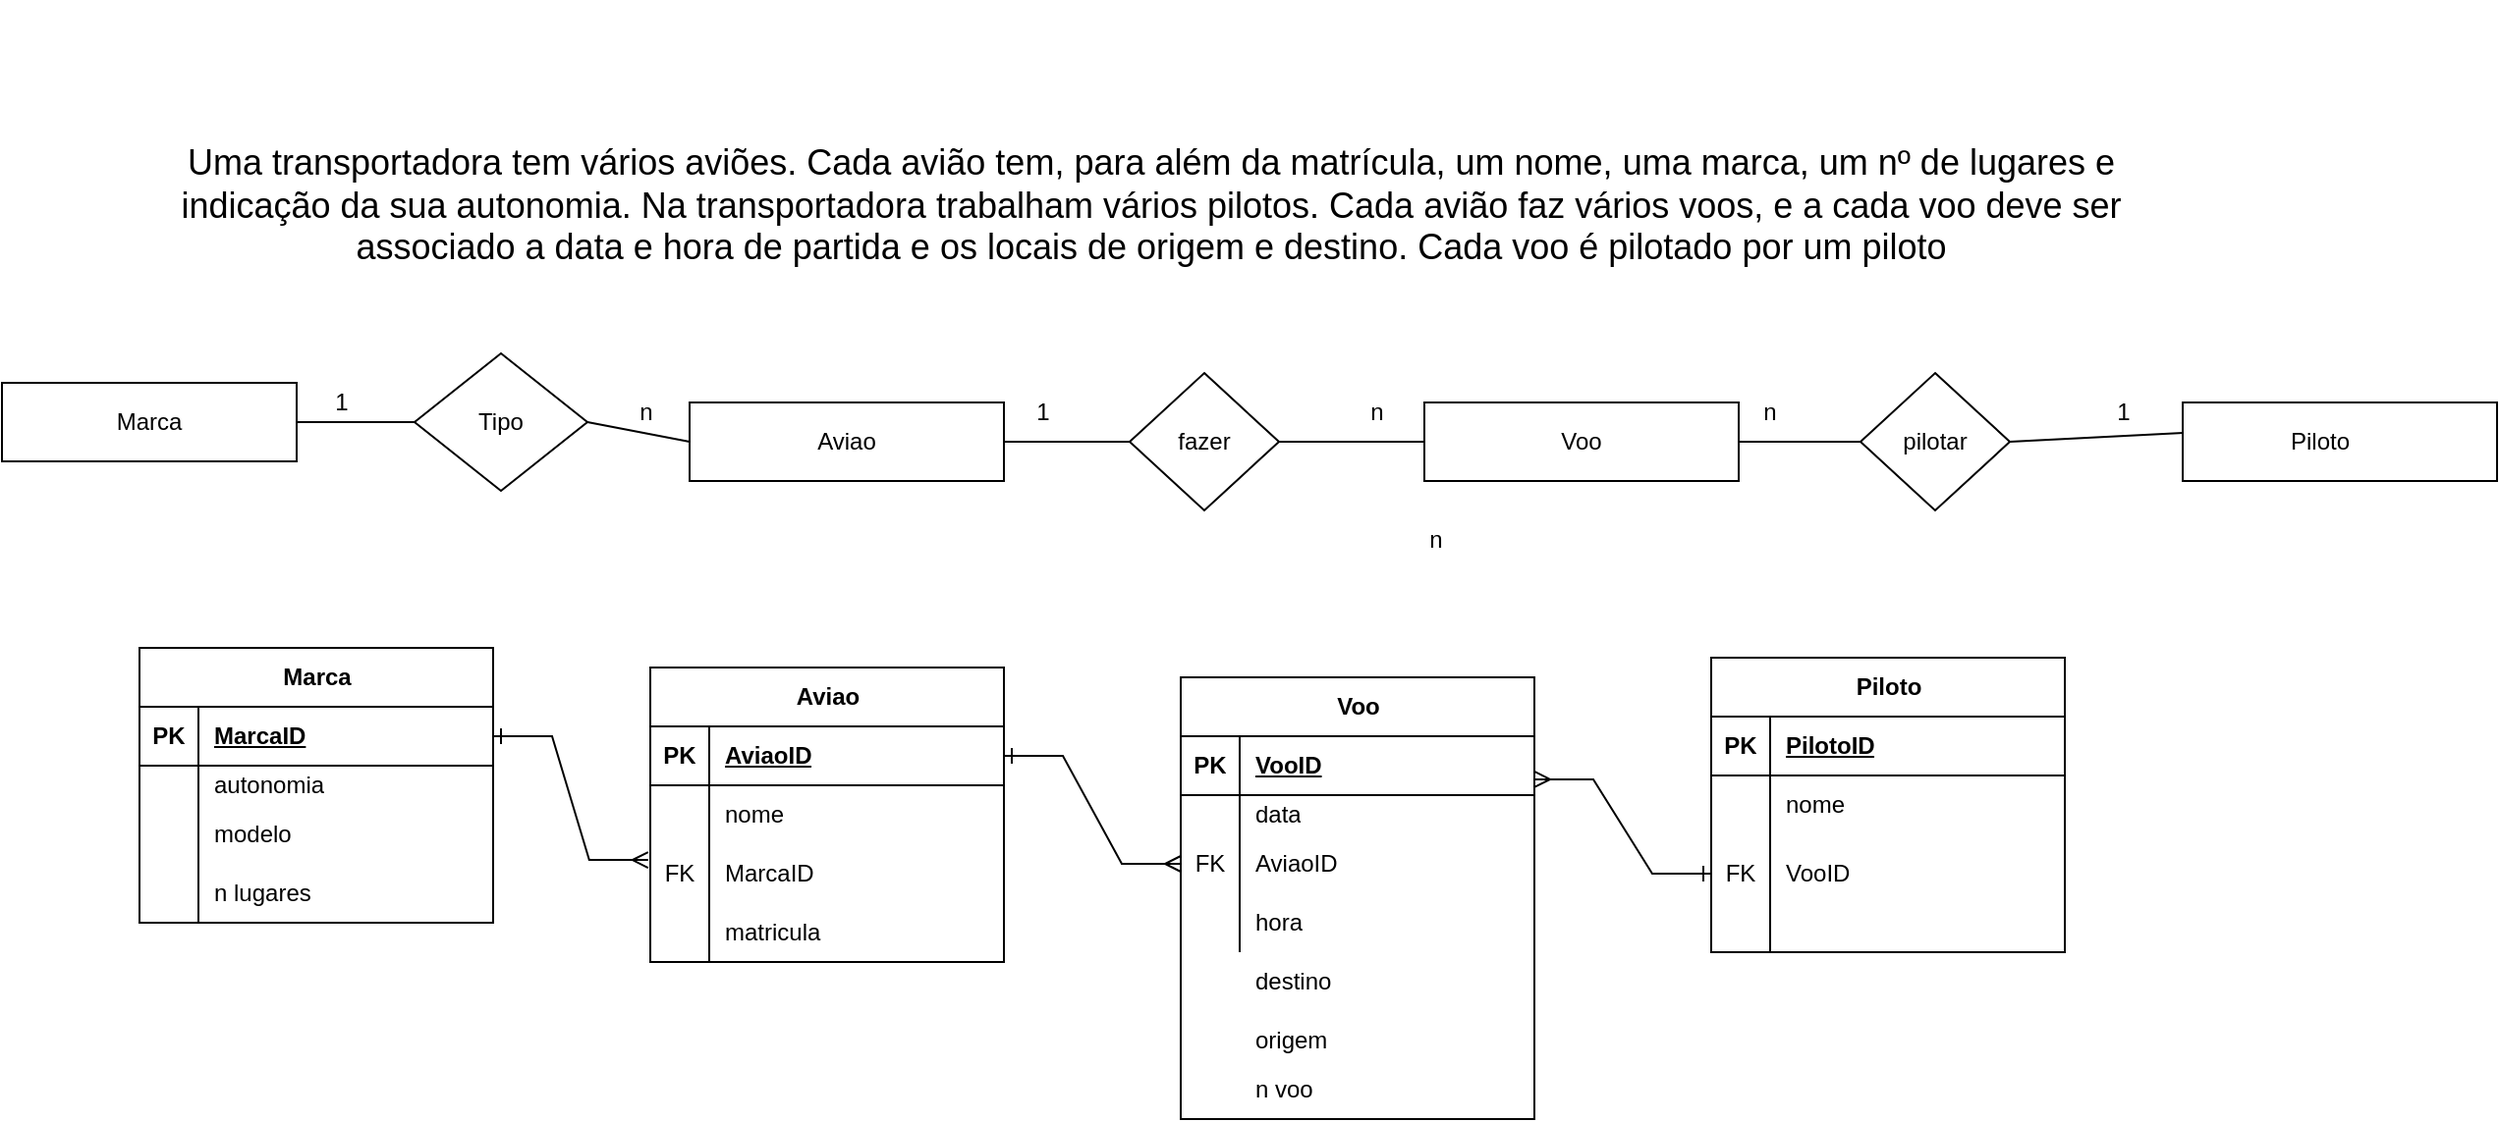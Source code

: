 <mxfile version="22.0.8" type="device">
  <diagram name="Página-1" id="rmaNzxS0oc0_9FTPBOmj">
    <mxGraphModel dx="1834" dy="1156" grid="1" gridSize="10" guides="1" tooltips="1" connect="1" arrows="1" fold="1" page="0" pageScale="1" pageWidth="827" pageHeight="1169" math="0" shadow="0">
      <root>
        <mxCell id="0" />
        <mxCell id="1" parent="0" />
        <mxCell id="kkn1UCmaTB8bPOKol1aY-2" value="" style="rounded=0;whiteSpace=wrap;html=1;" parent="1" vertex="1">
          <mxGeometry x="120" y="125" width="160" height="40" as="geometry" />
        </mxCell>
        <mxCell id="kkn1UCmaTB8bPOKol1aY-29" value="1" style="text;html=1;strokeColor=none;fillColor=none;align=center;verticalAlign=middle;whiteSpace=wrap;rounded=0;" parent="1" vertex="1">
          <mxGeometry x="270" y="115" width="60" height="30" as="geometry" />
        </mxCell>
        <mxCell id="kkn1UCmaTB8bPOKol1aY-31" value="n" style="text;html=1;strokeColor=none;fillColor=none;align=center;verticalAlign=middle;whiteSpace=wrap;rounded=0;" parent="1" vertex="1">
          <mxGeometry x="640" y="115" width="60" height="30" as="geometry" />
        </mxCell>
        <mxCell id="kkn1UCmaTB8bPOKol1aY-32" value="n" style="text;html=1;strokeColor=none;fillColor=none;align=center;verticalAlign=middle;whiteSpace=wrap;rounded=0;" parent="1" vertex="1">
          <mxGeometry x="440" y="115" width="60" height="30" as="geometry" />
        </mxCell>
        <mxCell id="0GCb4TJeZC1cjcMG3-eP-11" value="" style="rounded=0;whiteSpace=wrap;html=1;" parent="1" vertex="1">
          <mxGeometry x="494" y="125" width="160" height="40" as="geometry" />
        </mxCell>
        <mxCell id="kkn1UCmaTB8bPOKol1aY-15" value="Aviao" style="text;html=1;strokeColor=none;fillColor=none;align=center;verticalAlign=middle;whiteSpace=wrap;rounded=0;" parent="1" vertex="1">
          <mxGeometry x="170" y="130" width="60" height="30" as="geometry" />
        </mxCell>
        <mxCell id="0GCb4TJeZC1cjcMG3-eP-17" value="" style="endArrow=none;html=1;rounded=0;exitX=1;exitY=0.5;exitDx=0;exitDy=0;entryX=0;entryY=0.5;entryDx=0;entryDy=0;" parent="1" source="kkn1UCmaTB8bPOKol1aY-2" target="VTvDLO4h_uAtjMgpiV9B-4" edge="1">
          <mxGeometry width="50" height="50" relative="1" as="geometry">
            <mxPoint x="430" y="200" as="sourcePoint" />
            <mxPoint x="484" y="150" as="targetPoint" />
          </mxGeometry>
        </mxCell>
        <mxCell id="0GCb4TJeZC1cjcMG3-eP-20" value="" style="endArrow=none;html=1;rounded=0;exitX=1;exitY=0.5;exitDx=0;exitDy=0;entryX=0;entryY=0.5;entryDx=0;entryDy=0;" parent="1" target="VTvDLO4h_uAtjMgpiV9B-3" edge="1" source="0GCb4TJeZC1cjcMG3-eP-11">
          <mxGeometry width="50" height="50" relative="1" as="geometry">
            <mxPoint x="780" y="150" as="sourcePoint" />
            <mxPoint x="844" y="155" as="targetPoint" />
          </mxGeometry>
        </mxCell>
        <mxCell id="0GCb4TJeZC1cjcMG3-eP-21" value="" style="endArrow=none;html=1;rounded=0;exitX=1;exitY=0.5;exitDx=0;exitDy=0;" parent="1" edge="1" source="VTvDLO4h_uAtjMgpiV9B-3">
          <mxGeometry width="50" height="50" relative="1" as="geometry">
            <mxPoint x="910" y="150" as="sourcePoint" />
            <mxPoint x="890" y="140" as="targetPoint" />
          </mxGeometry>
        </mxCell>
        <mxCell id="0GCb4TJeZC1cjcMG3-eP-22" value="1" style="text;html=1;strokeColor=none;fillColor=none;align=center;verticalAlign=middle;whiteSpace=wrap;rounded=0;" parent="1" vertex="1">
          <mxGeometry x="820" y="115" width="60" height="30" as="geometry" />
        </mxCell>
        <mxCell id="0GCb4TJeZC1cjcMG3-eP-23" value="&lt;font style=&quot;font-size: 18px;&quot;&gt;Uma &lt;span class=&quot;fontstyle2&quot;&gt;transportadora &lt;/span&gt;&lt;span class=&quot;fontstyle0&quot;&gt;tem vários aviões. Cada avião tem, para além da matrícula, um nome, uma marca, um nº de lugares e indicação da sua autonomia. Na transportadora trabalham vários pilotos. Cada avião faz vários voos, e a cada voo deve ser associado a data e hora de partida e os locais de origem e destino. Cada voo é pilotado por um piloto&lt;/span&gt;&lt;/font&gt; &lt;br/&gt;" style="text;html=1;strokeColor=none;fillColor=none;align=center;verticalAlign=middle;whiteSpace=wrap;rounded=0;" parent="1" vertex="1">
          <mxGeometry x="-150" y="-80" width="1010" height="210" as="geometry" />
        </mxCell>
        <mxCell id="0GCb4TJeZC1cjcMG3-eP-33" value="" style="rounded=0;whiteSpace=wrap;html=1;" parent="1" vertex="1">
          <mxGeometry x="880" y="125" width="160" height="40" as="geometry" />
        </mxCell>
        <mxCell id="kkn1UCmaTB8bPOKol1aY-16" value="Voo" style="text;html=1;strokeColor=none;fillColor=none;align=center;verticalAlign=middle;whiteSpace=wrap;rounded=0;" parent="1" vertex="1">
          <mxGeometry x="544" y="130" width="60" height="30" as="geometry" />
        </mxCell>
        <mxCell id="0GCb4TJeZC1cjcMG3-eP-35" value="Piloto" style="text;html=1;strokeColor=none;fillColor=none;align=center;verticalAlign=middle;whiteSpace=wrap;rounded=0;" parent="1" vertex="1">
          <mxGeometry x="920" y="130" width="60" height="30" as="geometry" />
        </mxCell>
        <mxCell id="0GCb4TJeZC1cjcMG3-eP-36" value="" style="endArrow=none;html=1;rounded=0;exitX=1;exitY=0.5;exitDx=0;exitDy=0;" parent="1" target="0GCb4TJeZC1cjcMG3-eP-11" edge="1" source="VTvDLO4h_uAtjMgpiV9B-4">
          <mxGeometry width="50" height="50" relative="1" as="geometry">
            <mxPoint x="550" y="149.5" as="sourcePoint" />
            <mxPoint x="614" y="149.5" as="targetPoint" />
          </mxGeometry>
        </mxCell>
        <mxCell id="5Ydxclptu6DeDRjARc6S-1" value="" style="rounded=0;whiteSpace=wrap;html=1;" parent="1" vertex="1">
          <mxGeometry x="-230" y="115" width="150" height="40" as="geometry" />
        </mxCell>
        <mxCell id="VTvDLO4h_uAtjMgpiV9B-2" value="Tipo" style="rhombus;whiteSpace=wrap;html=1;" vertex="1" parent="1">
          <mxGeometry x="-20" y="100" width="88" height="70" as="geometry" />
        </mxCell>
        <mxCell id="VTvDLO4h_uAtjMgpiV9B-3" value="pilotar" style="rhombus;whiteSpace=wrap;html=1;" vertex="1" parent="1">
          <mxGeometry x="716" y="110" width="76" height="70" as="geometry" />
        </mxCell>
        <mxCell id="VTvDLO4h_uAtjMgpiV9B-4" value="fazer" style="rhombus;whiteSpace=wrap;html=1;" vertex="1" parent="1">
          <mxGeometry x="344" y="110" width="76" height="70" as="geometry" />
        </mxCell>
        <mxCell id="VTvDLO4h_uAtjMgpiV9B-8" value="" style="endArrow=none;html=1;rounded=0;exitX=1;exitY=0.5;exitDx=0;exitDy=0;entryX=0;entryY=0.5;entryDx=0;entryDy=0;" edge="1" parent="1" source="5Ydxclptu6DeDRjARc6S-1" target="VTvDLO4h_uAtjMgpiV9B-2">
          <mxGeometry width="50" height="50" relative="1" as="geometry">
            <mxPoint x="670" y="360" as="sourcePoint" />
            <mxPoint x="720" y="310" as="targetPoint" />
          </mxGeometry>
        </mxCell>
        <mxCell id="VTvDLO4h_uAtjMgpiV9B-9" value="Marca" style="text;html=1;strokeColor=none;fillColor=none;align=center;verticalAlign=middle;whiteSpace=wrap;rounded=0;" vertex="1" parent="1">
          <mxGeometry x="-223" y="120" width="136" height="30" as="geometry" />
        </mxCell>
        <mxCell id="VTvDLO4h_uAtjMgpiV9B-90" value="" style="edgeStyle=entityRelationEdgeStyle;fontSize=12;html=1;endArrow=ERone;endFill=1;rounded=0;startArrow=ERmany;startFill=0;entryX=1;entryY=0.5;entryDx=0;entryDy=0;" edge="1" parent="1" source="VTvDLO4h_uAtjMgpiV9B-43" target="VTvDLO4h_uAtjMgpiV9B-11">
          <mxGeometry width="100" height="100" relative="1" as="geometry">
            <mxPoint x="544" y="395" as="sourcePoint" />
            <mxPoint x="540" y="330" as="targetPoint" />
          </mxGeometry>
        </mxCell>
        <mxCell id="VTvDLO4h_uAtjMgpiV9B-94" value="" style="edgeStyle=entityRelationEdgeStyle;fontSize=12;html=1;endArrow=ERone;startArrow=ERmany;rounded=0;startFill=0;entryX=0;entryY=0.5;entryDx=0;entryDy=0;exitX=1;exitY=0.733;exitDx=0;exitDy=0;exitPerimeter=0;endFill=0;" edge="1" parent="1" source="VTvDLO4h_uAtjMgpiV9B-37" target="VTvDLO4h_uAtjMgpiV9B-56">
          <mxGeometry width="100" height="100" relative="1" as="geometry">
            <mxPoint x="590" y="580" as="sourcePoint" />
            <mxPoint x="770" y="375" as="targetPoint" />
            <Array as="points">
              <mxPoint x="680" y="520" />
              <mxPoint x="850" y="530" />
              <mxPoint x="670" y="490" />
              <mxPoint x="760" y="500" />
            </Array>
          </mxGeometry>
        </mxCell>
        <mxCell id="VTvDLO4h_uAtjMgpiV9B-36" value="Voo" style="shape=table;startSize=30;container=1;collapsible=1;childLayout=tableLayout;fixedRows=1;rowLines=0;fontStyle=1;align=center;resizeLast=1;html=1;" vertex="1" parent="1">
          <mxGeometry x="370" y="265" width="180" height="225" as="geometry" />
        </mxCell>
        <mxCell id="VTvDLO4h_uAtjMgpiV9B-37" value="" style="shape=tableRow;horizontal=0;startSize=0;swimlaneHead=0;swimlaneBody=0;fillColor=none;collapsible=0;dropTarget=0;points=[[0,0.5],[1,0.5]];portConstraint=eastwest;top=0;left=0;right=0;bottom=1;" vertex="1" parent="VTvDLO4h_uAtjMgpiV9B-36">
          <mxGeometry y="30" width="180" height="30" as="geometry" />
        </mxCell>
        <mxCell id="VTvDLO4h_uAtjMgpiV9B-38" value="PK" style="shape=partialRectangle;connectable=0;fillColor=none;top=0;left=0;bottom=0;right=0;fontStyle=1;overflow=hidden;whiteSpace=wrap;html=1;" vertex="1" parent="VTvDLO4h_uAtjMgpiV9B-37">
          <mxGeometry width="30" height="30" as="geometry">
            <mxRectangle width="30" height="30" as="alternateBounds" />
          </mxGeometry>
        </mxCell>
        <mxCell id="VTvDLO4h_uAtjMgpiV9B-39" value="VooID" style="shape=partialRectangle;connectable=0;fillColor=none;top=0;left=0;bottom=0;right=0;align=left;spacingLeft=6;fontStyle=5;overflow=hidden;whiteSpace=wrap;html=1;" vertex="1" parent="VTvDLO4h_uAtjMgpiV9B-37">
          <mxGeometry x="30" width="150" height="30" as="geometry">
            <mxRectangle width="150" height="30" as="alternateBounds" />
          </mxGeometry>
        </mxCell>
        <mxCell id="VTvDLO4h_uAtjMgpiV9B-40" value="" style="shape=tableRow;horizontal=0;startSize=0;swimlaneHead=0;swimlaneBody=0;fillColor=none;collapsible=0;dropTarget=0;points=[[0,0.5],[1,0.5]];portConstraint=eastwest;top=0;left=0;right=0;bottom=0;" vertex="1" parent="VTvDLO4h_uAtjMgpiV9B-36">
          <mxGeometry y="60" width="180" height="20" as="geometry" />
        </mxCell>
        <mxCell id="VTvDLO4h_uAtjMgpiV9B-41" value="" style="shape=partialRectangle;connectable=0;fillColor=none;top=0;left=0;bottom=0;right=0;editable=1;overflow=hidden;whiteSpace=wrap;html=1;" vertex="1" parent="VTvDLO4h_uAtjMgpiV9B-40">
          <mxGeometry width="30" height="20" as="geometry">
            <mxRectangle width="30" height="20" as="alternateBounds" />
          </mxGeometry>
        </mxCell>
        <mxCell id="VTvDLO4h_uAtjMgpiV9B-42" value="data" style="shape=partialRectangle;connectable=0;fillColor=none;top=0;left=0;bottom=0;right=0;align=left;spacingLeft=6;overflow=hidden;whiteSpace=wrap;html=1;" vertex="1" parent="VTvDLO4h_uAtjMgpiV9B-40">
          <mxGeometry x="30" width="150" height="20" as="geometry">
            <mxRectangle width="150" height="20" as="alternateBounds" />
          </mxGeometry>
        </mxCell>
        <mxCell id="VTvDLO4h_uAtjMgpiV9B-43" value="" style="shape=tableRow;horizontal=0;startSize=0;swimlaneHead=0;swimlaneBody=0;fillColor=none;collapsible=0;dropTarget=0;points=[[0,0.5],[1,0.5]];portConstraint=eastwest;top=0;left=0;right=0;bottom=0;" vertex="1" parent="VTvDLO4h_uAtjMgpiV9B-36">
          <mxGeometry y="80" width="180" height="30" as="geometry" />
        </mxCell>
        <mxCell id="VTvDLO4h_uAtjMgpiV9B-44" value="FK" style="shape=partialRectangle;connectable=0;fillColor=none;top=0;left=0;bottom=0;right=0;editable=1;overflow=hidden;whiteSpace=wrap;html=1;" vertex="1" parent="VTvDLO4h_uAtjMgpiV9B-43">
          <mxGeometry width="30" height="30" as="geometry">
            <mxRectangle width="30" height="30" as="alternateBounds" />
          </mxGeometry>
        </mxCell>
        <mxCell id="VTvDLO4h_uAtjMgpiV9B-45" value="AviaoID" style="shape=partialRectangle;connectable=0;fillColor=none;top=0;left=0;bottom=0;right=0;align=left;spacingLeft=6;overflow=hidden;whiteSpace=wrap;html=1;" vertex="1" parent="VTvDLO4h_uAtjMgpiV9B-43">
          <mxGeometry x="30" width="150" height="30" as="geometry">
            <mxRectangle width="150" height="30" as="alternateBounds" />
          </mxGeometry>
        </mxCell>
        <mxCell id="VTvDLO4h_uAtjMgpiV9B-46" value="" style="shape=tableRow;horizontal=0;startSize=0;swimlaneHead=0;swimlaneBody=0;fillColor=none;collapsible=0;dropTarget=0;points=[[0,0.5],[1,0.5]];portConstraint=eastwest;top=0;left=0;right=0;bottom=0;" vertex="1" parent="VTvDLO4h_uAtjMgpiV9B-36">
          <mxGeometry y="110" width="180" height="30" as="geometry" />
        </mxCell>
        <mxCell id="VTvDLO4h_uAtjMgpiV9B-47" value="" style="shape=partialRectangle;connectable=0;fillColor=none;top=0;left=0;bottom=0;right=0;editable=1;overflow=hidden;whiteSpace=wrap;html=1;" vertex="1" parent="VTvDLO4h_uAtjMgpiV9B-46">
          <mxGeometry width="30" height="30" as="geometry">
            <mxRectangle width="30" height="30" as="alternateBounds" />
          </mxGeometry>
        </mxCell>
        <mxCell id="VTvDLO4h_uAtjMgpiV9B-48" value="hora" style="shape=partialRectangle;connectable=0;fillColor=none;top=0;left=0;bottom=0;right=0;align=left;spacingLeft=6;overflow=hidden;whiteSpace=wrap;html=1;" vertex="1" parent="VTvDLO4h_uAtjMgpiV9B-46">
          <mxGeometry x="30" width="150" height="30" as="geometry">
            <mxRectangle width="150" height="30" as="alternateBounds" />
          </mxGeometry>
        </mxCell>
        <mxCell id="VTvDLO4h_uAtjMgpiV9B-49" value="Piloto" style="shape=table;startSize=30;container=1;collapsible=1;childLayout=tableLayout;fixedRows=1;rowLines=0;fontStyle=1;align=center;resizeLast=1;html=1;" vertex="1" parent="1">
          <mxGeometry x="640" y="255" width="180" height="150" as="geometry" />
        </mxCell>
        <mxCell id="VTvDLO4h_uAtjMgpiV9B-50" value="" style="shape=tableRow;horizontal=0;startSize=0;swimlaneHead=0;swimlaneBody=0;fillColor=none;collapsible=0;dropTarget=0;points=[[0,0.5],[1,0.5]];portConstraint=eastwest;top=0;left=0;right=0;bottom=1;" vertex="1" parent="VTvDLO4h_uAtjMgpiV9B-49">
          <mxGeometry y="30" width="180" height="30" as="geometry" />
        </mxCell>
        <mxCell id="VTvDLO4h_uAtjMgpiV9B-51" value="PK" style="shape=partialRectangle;connectable=0;fillColor=none;top=0;left=0;bottom=0;right=0;fontStyle=1;overflow=hidden;whiteSpace=wrap;html=1;" vertex="1" parent="VTvDLO4h_uAtjMgpiV9B-50">
          <mxGeometry width="30" height="30" as="geometry">
            <mxRectangle width="30" height="30" as="alternateBounds" />
          </mxGeometry>
        </mxCell>
        <mxCell id="VTvDLO4h_uAtjMgpiV9B-52" value="PilotoID" style="shape=partialRectangle;connectable=0;fillColor=none;top=0;left=0;bottom=0;right=0;align=left;spacingLeft=6;fontStyle=5;overflow=hidden;whiteSpace=wrap;html=1;" vertex="1" parent="VTvDLO4h_uAtjMgpiV9B-50">
          <mxGeometry x="30" width="150" height="30" as="geometry">
            <mxRectangle width="150" height="30" as="alternateBounds" />
          </mxGeometry>
        </mxCell>
        <mxCell id="VTvDLO4h_uAtjMgpiV9B-53" value="" style="shape=tableRow;horizontal=0;startSize=0;swimlaneHead=0;swimlaneBody=0;fillColor=none;collapsible=0;dropTarget=0;points=[[0,0.5],[1,0.5]];portConstraint=eastwest;top=0;left=0;right=0;bottom=0;" vertex="1" parent="VTvDLO4h_uAtjMgpiV9B-49">
          <mxGeometry y="60" width="180" height="30" as="geometry" />
        </mxCell>
        <mxCell id="VTvDLO4h_uAtjMgpiV9B-54" value="" style="shape=partialRectangle;connectable=0;fillColor=none;top=0;left=0;bottom=0;right=0;editable=1;overflow=hidden;whiteSpace=wrap;html=1;" vertex="1" parent="VTvDLO4h_uAtjMgpiV9B-53">
          <mxGeometry width="30" height="30" as="geometry">
            <mxRectangle width="30" height="30" as="alternateBounds" />
          </mxGeometry>
        </mxCell>
        <mxCell id="VTvDLO4h_uAtjMgpiV9B-55" value="nome" style="shape=partialRectangle;connectable=0;fillColor=none;top=0;left=0;bottom=0;right=0;align=left;spacingLeft=6;overflow=hidden;whiteSpace=wrap;html=1;" vertex="1" parent="VTvDLO4h_uAtjMgpiV9B-53">
          <mxGeometry x="30" width="150" height="30" as="geometry">
            <mxRectangle width="150" height="30" as="alternateBounds" />
          </mxGeometry>
        </mxCell>
        <mxCell id="VTvDLO4h_uAtjMgpiV9B-56" value="" style="shape=tableRow;horizontal=0;startSize=0;swimlaneHead=0;swimlaneBody=0;fillColor=none;collapsible=0;dropTarget=0;points=[[0,0.5],[1,0.5]];portConstraint=eastwest;top=0;left=0;right=0;bottom=0;" vertex="1" parent="VTvDLO4h_uAtjMgpiV9B-49">
          <mxGeometry y="90" width="180" height="40" as="geometry" />
        </mxCell>
        <mxCell id="VTvDLO4h_uAtjMgpiV9B-57" value="FK" style="shape=partialRectangle;connectable=0;fillColor=none;top=0;left=0;bottom=0;right=0;editable=1;overflow=hidden;whiteSpace=wrap;html=1;" vertex="1" parent="VTvDLO4h_uAtjMgpiV9B-56">
          <mxGeometry width="30" height="40" as="geometry">
            <mxRectangle width="30" height="40" as="alternateBounds" />
          </mxGeometry>
        </mxCell>
        <mxCell id="VTvDLO4h_uAtjMgpiV9B-58" value="VooID" style="shape=partialRectangle;connectable=0;fillColor=none;top=0;left=0;bottom=0;right=0;align=left;spacingLeft=6;overflow=hidden;whiteSpace=wrap;html=1;" vertex="1" parent="VTvDLO4h_uAtjMgpiV9B-56">
          <mxGeometry x="30" width="150" height="40" as="geometry">
            <mxRectangle width="150" height="40" as="alternateBounds" />
          </mxGeometry>
        </mxCell>
        <mxCell id="VTvDLO4h_uAtjMgpiV9B-59" value="" style="shape=tableRow;horizontal=0;startSize=0;swimlaneHead=0;swimlaneBody=0;fillColor=none;collapsible=0;dropTarget=0;points=[[0,0.5],[1,0.5]];portConstraint=eastwest;top=0;left=0;right=0;bottom=0;" vertex="1" parent="VTvDLO4h_uAtjMgpiV9B-49">
          <mxGeometry y="130" width="180" height="20" as="geometry" />
        </mxCell>
        <mxCell id="VTvDLO4h_uAtjMgpiV9B-60" value="" style="shape=partialRectangle;connectable=0;fillColor=none;top=0;left=0;bottom=0;right=0;editable=1;overflow=hidden;whiteSpace=wrap;html=1;" vertex="1" parent="VTvDLO4h_uAtjMgpiV9B-59">
          <mxGeometry width="30" height="20" as="geometry">
            <mxRectangle width="30" height="20" as="alternateBounds" />
          </mxGeometry>
        </mxCell>
        <mxCell id="VTvDLO4h_uAtjMgpiV9B-61" value="" style="shape=partialRectangle;connectable=0;fillColor=none;top=0;left=0;bottom=0;right=0;align=left;spacingLeft=6;overflow=hidden;whiteSpace=wrap;html=1;" vertex="1" parent="VTvDLO4h_uAtjMgpiV9B-59">
          <mxGeometry x="30" width="150" height="20" as="geometry">
            <mxRectangle width="150" height="20" as="alternateBounds" />
          </mxGeometry>
        </mxCell>
        <mxCell id="VTvDLO4h_uAtjMgpiV9B-130" value="" style="endArrow=none;html=1;rounded=0;exitX=1;exitY=0.5;exitDx=0;exitDy=0;entryX=0;entryY=0.5;entryDx=0;entryDy=0;" edge="1" parent="1" source="VTvDLO4h_uAtjMgpiV9B-2" target="kkn1UCmaTB8bPOKol1aY-2">
          <mxGeometry width="50" height="50" relative="1" as="geometry">
            <mxPoint x="490" y="240" as="sourcePoint" />
            <mxPoint x="486" y="170" as="targetPoint" />
          </mxGeometry>
        </mxCell>
        <mxCell id="VTvDLO4h_uAtjMgpiV9B-134" value="n" style="text;html=1;strokeColor=none;fillColor=none;align=center;verticalAlign=middle;whiteSpace=wrap;rounded=0;" vertex="1" parent="1">
          <mxGeometry x="470" y="180" width="60" height="30" as="geometry" />
        </mxCell>
        <mxCell id="VTvDLO4h_uAtjMgpiV9B-135" value="n" style="text;html=1;strokeColor=none;fillColor=none;align=center;verticalAlign=middle;whiteSpace=wrap;rounded=0;" vertex="1" parent="1">
          <mxGeometry x="68" y="115" width="60" height="30" as="geometry" />
        </mxCell>
        <mxCell id="VTvDLO4h_uAtjMgpiV9B-136" value="1" style="text;html=1;strokeColor=none;fillColor=none;align=center;verticalAlign=middle;whiteSpace=wrap;rounded=0;" vertex="1" parent="1">
          <mxGeometry x="-87" y="110" width="60" height="30" as="geometry" />
        </mxCell>
        <mxCell id="VTvDLO4h_uAtjMgpiV9B-139" style="edgeStyle=orthogonalEdgeStyle;rounded=0;orthogonalLoop=1;jettySize=auto;html=1;exitX=0.5;exitY=1;exitDx=0;exitDy=0;" edge="1" parent="1" source="VTvDLO4h_uAtjMgpiV9B-2" target="VTvDLO4h_uAtjMgpiV9B-2">
          <mxGeometry relative="1" as="geometry" />
        </mxCell>
        <mxCell id="VTvDLO4h_uAtjMgpiV9B-114" value="Marca" style="shape=table;startSize=30;container=1;collapsible=1;childLayout=tableLayout;fixedRows=1;rowLines=0;fontStyle=1;align=center;resizeLast=1;html=1;" vertex="1" parent="1">
          <mxGeometry x="-160" y="250" width="180" height="140" as="geometry" />
        </mxCell>
        <mxCell id="VTvDLO4h_uAtjMgpiV9B-115" value="" style="shape=tableRow;horizontal=0;startSize=0;swimlaneHead=0;swimlaneBody=0;fillColor=none;collapsible=0;dropTarget=0;points=[[0,0.5],[1,0.5]];portConstraint=eastwest;top=0;left=0;right=0;bottom=1;" vertex="1" parent="VTvDLO4h_uAtjMgpiV9B-114">
          <mxGeometry y="30" width="180" height="30" as="geometry" />
        </mxCell>
        <mxCell id="VTvDLO4h_uAtjMgpiV9B-116" value="PK" style="shape=partialRectangle;connectable=0;fillColor=none;top=0;left=0;bottom=0;right=0;fontStyle=1;overflow=hidden;whiteSpace=wrap;html=1;" vertex="1" parent="VTvDLO4h_uAtjMgpiV9B-115">
          <mxGeometry width="30" height="30" as="geometry">
            <mxRectangle width="30" height="30" as="alternateBounds" />
          </mxGeometry>
        </mxCell>
        <mxCell id="VTvDLO4h_uAtjMgpiV9B-117" value="MarcaID" style="shape=partialRectangle;connectable=0;fillColor=none;top=0;left=0;bottom=0;right=0;align=left;spacingLeft=6;fontStyle=5;overflow=hidden;whiteSpace=wrap;html=1;" vertex="1" parent="VTvDLO4h_uAtjMgpiV9B-115">
          <mxGeometry x="30" width="150" height="30" as="geometry">
            <mxRectangle width="150" height="30" as="alternateBounds" />
          </mxGeometry>
        </mxCell>
        <mxCell id="VTvDLO4h_uAtjMgpiV9B-118" value="" style="shape=tableRow;horizontal=0;startSize=0;swimlaneHead=0;swimlaneBody=0;fillColor=none;collapsible=0;dropTarget=0;points=[[0,0.5],[1,0.5]];portConstraint=eastwest;top=0;left=0;right=0;bottom=0;" vertex="1" parent="VTvDLO4h_uAtjMgpiV9B-114">
          <mxGeometry y="60" width="180" height="20" as="geometry" />
        </mxCell>
        <mxCell id="VTvDLO4h_uAtjMgpiV9B-119" value="" style="shape=partialRectangle;connectable=0;fillColor=none;top=0;left=0;bottom=0;right=0;editable=1;overflow=hidden;whiteSpace=wrap;html=1;" vertex="1" parent="VTvDLO4h_uAtjMgpiV9B-118">
          <mxGeometry width="30" height="20" as="geometry">
            <mxRectangle width="30" height="20" as="alternateBounds" />
          </mxGeometry>
        </mxCell>
        <mxCell id="VTvDLO4h_uAtjMgpiV9B-120" value="autonomia" style="shape=partialRectangle;connectable=0;fillColor=none;top=0;left=0;bottom=0;right=0;align=left;spacingLeft=6;overflow=hidden;whiteSpace=wrap;html=1;" vertex="1" parent="VTvDLO4h_uAtjMgpiV9B-118">
          <mxGeometry x="30" width="150" height="20" as="geometry">
            <mxRectangle width="150" height="20" as="alternateBounds" />
          </mxGeometry>
        </mxCell>
        <mxCell id="VTvDLO4h_uAtjMgpiV9B-121" value="" style="shape=tableRow;horizontal=0;startSize=0;swimlaneHead=0;swimlaneBody=0;fillColor=none;collapsible=0;dropTarget=0;points=[[0,0.5],[1,0.5]];portConstraint=eastwest;top=0;left=0;right=0;bottom=0;" vertex="1" parent="VTvDLO4h_uAtjMgpiV9B-114">
          <mxGeometry y="80" width="180" height="30" as="geometry" />
        </mxCell>
        <mxCell id="VTvDLO4h_uAtjMgpiV9B-122" value="" style="shape=partialRectangle;connectable=0;fillColor=none;top=0;left=0;bottom=0;right=0;editable=1;overflow=hidden;whiteSpace=wrap;html=1;" vertex="1" parent="VTvDLO4h_uAtjMgpiV9B-121">
          <mxGeometry width="30" height="30" as="geometry">
            <mxRectangle width="30" height="30" as="alternateBounds" />
          </mxGeometry>
        </mxCell>
        <mxCell id="VTvDLO4h_uAtjMgpiV9B-123" value="modelo" style="shape=partialRectangle;connectable=0;fillColor=none;top=0;left=0;bottom=0;right=0;align=left;spacingLeft=6;overflow=hidden;whiteSpace=wrap;html=1;" vertex="1" parent="VTvDLO4h_uAtjMgpiV9B-121">
          <mxGeometry x="30" width="150" height="30" as="geometry">
            <mxRectangle width="150" height="30" as="alternateBounds" />
          </mxGeometry>
        </mxCell>
        <mxCell id="VTvDLO4h_uAtjMgpiV9B-124" value="" style="shape=tableRow;horizontal=0;startSize=0;swimlaneHead=0;swimlaneBody=0;fillColor=none;collapsible=0;dropTarget=0;points=[[0,0.5],[1,0.5]];portConstraint=eastwest;top=0;left=0;right=0;bottom=0;" vertex="1" parent="VTvDLO4h_uAtjMgpiV9B-114">
          <mxGeometry y="110" width="180" height="30" as="geometry" />
        </mxCell>
        <mxCell id="VTvDLO4h_uAtjMgpiV9B-125" value="" style="shape=partialRectangle;connectable=0;fillColor=none;top=0;left=0;bottom=0;right=0;editable=1;overflow=hidden;whiteSpace=wrap;html=1;" vertex="1" parent="VTvDLO4h_uAtjMgpiV9B-124">
          <mxGeometry width="30" height="30" as="geometry">
            <mxRectangle width="30" height="30" as="alternateBounds" />
          </mxGeometry>
        </mxCell>
        <mxCell id="VTvDLO4h_uAtjMgpiV9B-126" value="n lugares" style="shape=partialRectangle;connectable=0;fillColor=none;top=0;left=0;bottom=0;right=0;align=left;spacingLeft=6;overflow=hidden;whiteSpace=wrap;html=1;" vertex="1" parent="VTvDLO4h_uAtjMgpiV9B-124">
          <mxGeometry x="30" width="150" height="30" as="geometry">
            <mxRectangle width="150" height="30" as="alternateBounds" />
          </mxGeometry>
        </mxCell>
        <mxCell id="VTvDLO4h_uAtjMgpiV9B-140" value="" style="edgeStyle=entityRelationEdgeStyle;fontSize=12;html=1;endArrow=ERone;endFill=1;rounded=0;startArrow=ERmany;startFill=0;entryX=1;entryY=0.5;entryDx=0;entryDy=0;exitX=-0.006;exitY=0.267;exitDx=0;exitDy=0;exitPerimeter=0;" edge="1" parent="1" source="VTvDLO4h_uAtjMgpiV9B-17" target="VTvDLO4h_uAtjMgpiV9B-115">
          <mxGeometry width="100" height="100" relative="1" as="geometry">
            <mxPoint x="170" y="370" as="sourcePoint" />
            <mxPoint x="80" y="310" as="targetPoint" />
          </mxGeometry>
        </mxCell>
        <mxCell id="VTvDLO4h_uAtjMgpiV9B-10" value="Aviao" style="shape=table;startSize=30;container=1;collapsible=1;childLayout=tableLayout;fixedRows=1;rowLines=0;fontStyle=1;align=center;resizeLast=1;html=1;" vertex="1" parent="1">
          <mxGeometry x="100" y="260" width="180" height="150" as="geometry" />
        </mxCell>
        <mxCell id="VTvDLO4h_uAtjMgpiV9B-11" value="" style="shape=tableRow;horizontal=0;startSize=0;swimlaneHead=0;swimlaneBody=0;fillColor=none;collapsible=0;dropTarget=0;points=[[0,0.5],[1,0.5]];portConstraint=eastwest;top=0;left=0;right=0;bottom=1;" vertex="1" parent="VTvDLO4h_uAtjMgpiV9B-10">
          <mxGeometry y="30" width="180" height="30" as="geometry" />
        </mxCell>
        <mxCell id="VTvDLO4h_uAtjMgpiV9B-12" value="PK" style="shape=partialRectangle;connectable=0;fillColor=none;top=0;left=0;bottom=0;right=0;fontStyle=1;overflow=hidden;whiteSpace=wrap;html=1;" vertex="1" parent="VTvDLO4h_uAtjMgpiV9B-11">
          <mxGeometry width="30" height="30" as="geometry">
            <mxRectangle width="30" height="30" as="alternateBounds" />
          </mxGeometry>
        </mxCell>
        <mxCell id="VTvDLO4h_uAtjMgpiV9B-13" value="AviaoID" style="shape=partialRectangle;connectable=0;fillColor=none;top=0;left=0;bottom=0;right=0;align=left;spacingLeft=6;fontStyle=5;overflow=hidden;whiteSpace=wrap;html=1;" vertex="1" parent="VTvDLO4h_uAtjMgpiV9B-11">
          <mxGeometry x="30" width="150" height="30" as="geometry">
            <mxRectangle width="150" height="30" as="alternateBounds" />
          </mxGeometry>
        </mxCell>
        <mxCell id="VTvDLO4h_uAtjMgpiV9B-14" value="" style="shape=tableRow;horizontal=0;startSize=0;swimlaneHead=0;swimlaneBody=0;fillColor=none;collapsible=0;dropTarget=0;points=[[0,0.5],[1,0.5]];portConstraint=eastwest;top=0;left=0;right=0;bottom=0;" vertex="1" parent="VTvDLO4h_uAtjMgpiV9B-10">
          <mxGeometry y="60" width="180" height="30" as="geometry" />
        </mxCell>
        <mxCell id="VTvDLO4h_uAtjMgpiV9B-15" value="" style="shape=partialRectangle;connectable=0;fillColor=none;top=0;left=0;bottom=0;right=0;editable=1;overflow=hidden;whiteSpace=wrap;html=1;" vertex="1" parent="VTvDLO4h_uAtjMgpiV9B-14">
          <mxGeometry width="30" height="30" as="geometry">
            <mxRectangle width="30" height="30" as="alternateBounds" />
          </mxGeometry>
        </mxCell>
        <mxCell id="VTvDLO4h_uAtjMgpiV9B-16" value="nome" style="shape=partialRectangle;connectable=0;fillColor=none;top=0;left=0;bottom=0;right=0;align=left;spacingLeft=6;overflow=hidden;whiteSpace=wrap;html=1;" vertex="1" parent="VTvDLO4h_uAtjMgpiV9B-14">
          <mxGeometry x="30" width="150" height="30" as="geometry">
            <mxRectangle width="150" height="30" as="alternateBounds" />
          </mxGeometry>
        </mxCell>
        <mxCell id="VTvDLO4h_uAtjMgpiV9B-17" value="" style="shape=tableRow;horizontal=0;startSize=0;swimlaneHead=0;swimlaneBody=0;fillColor=none;collapsible=0;dropTarget=0;points=[[0,0.5],[1,0.5]];portConstraint=eastwest;top=0;left=0;right=0;bottom=0;" vertex="1" parent="VTvDLO4h_uAtjMgpiV9B-10">
          <mxGeometry y="90" width="180" height="30" as="geometry" />
        </mxCell>
        <mxCell id="VTvDLO4h_uAtjMgpiV9B-18" value="FK" style="shape=partialRectangle;connectable=0;fillColor=none;top=0;left=0;bottom=0;right=0;editable=1;overflow=hidden;whiteSpace=wrap;html=1;" vertex="1" parent="VTvDLO4h_uAtjMgpiV9B-17">
          <mxGeometry width="30" height="30" as="geometry">
            <mxRectangle width="30" height="30" as="alternateBounds" />
          </mxGeometry>
        </mxCell>
        <mxCell id="VTvDLO4h_uAtjMgpiV9B-19" value="MarcaID" style="shape=partialRectangle;connectable=0;fillColor=none;top=0;left=0;bottom=0;right=0;align=left;spacingLeft=6;overflow=hidden;whiteSpace=wrap;html=1;" vertex="1" parent="VTvDLO4h_uAtjMgpiV9B-17">
          <mxGeometry x="30" width="150" height="30" as="geometry">
            <mxRectangle width="150" height="30" as="alternateBounds" />
          </mxGeometry>
        </mxCell>
        <mxCell id="VTvDLO4h_uAtjMgpiV9B-20" value="" style="shape=tableRow;horizontal=0;startSize=0;swimlaneHead=0;swimlaneBody=0;fillColor=none;collapsible=0;dropTarget=0;points=[[0,0.5],[1,0.5]];portConstraint=eastwest;top=0;left=0;right=0;bottom=0;" vertex="1" parent="VTvDLO4h_uAtjMgpiV9B-10">
          <mxGeometry y="120" width="180" height="30" as="geometry" />
        </mxCell>
        <mxCell id="VTvDLO4h_uAtjMgpiV9B-21" value="" style="shape=partialRectangle;connectable=0;fillColor=none;top=0;left=0;bottom=0;right=0;editable=1;overflow=hidden;whiteSpace=wrap;html=1;" vertex="1" parent="VTvDLO4h_uAtjMgpiV9B-20">
          <mxGeometry width="30" height="30" as="geometry">
            <mxRectangle width="30" height="30" as="alternateBounds" />
          </mxGeometry>
        </mxCell>
        <mxCell id="VTvDLO4h_uAtjMgpiV9B-22" value="matricula" style="shape=partialRectangle;connectable=0;fillColor=none;top=0;left=0;bottom=0;right=0;align=left;spacingLeft=6;overflow=hidden;whiteSpace=wrap;html=1;" vertex="1" parent="VTvDLO4h_uAtjMgpiV9B-20">
          <mxGeometry x="30" width="150" height="30" as="geometry">
            <mxRectangle width="150" height="30" as="alternateBounds" />
          </mxGeometry>
        </mxCell>
        <mxCell id="VTvDLO4h_uAtjMgpiV9B-141" value="" style="shape=tableRow;horizontal=0;startSize=0;swimlaneHead=0;swimlaneBody=0;fillColor=none;collapsible=0;dropTarget=0;points=[[0,0.5],[1,0.5]];portConstraint=eastwest;top=0;left=0;right=0;bottom=0;" vertex="1" parent="1">
          <mxGeometry x="380" y="385" width="180" height="30" as="geometry" />
        </mxCell>
        <mxCell id="VTvDLO4h_uAtjMgpiV9B-142" value="" style="shape=partialRectangle;connectable=0;fillColor=none;top=0;left=0;bottom=0;right=0;editable=1;overflow=hidden;whiteSpace=wrap;html=1;" vertex="1" parent="VTvDLO4h_uAtjMgpiV9B-141">
          <mxGeometry width="30" height="30" as="geometry">
            <mxRectangle width="30" height="30" as="alternateBounds" />
          </mxGeometry>
        </mxCell>
        <mxCell id="VTvDLO4h_uAtjMgpiV9B-144" value="" style="shape=tableRow;horizontal=0;startSize=0;swimlaneHead=0;swimlaneBody=0;fillColor=none;collapsible=0;dropTarget=0;points=[[0,0.5],[1,0.5]];portConstraint=eastwest;top=0;left=0;right=0;bottom=0;" vertex="1" parent="1">
          <mxGeometry x="390" y="395" width="180" height="30" as="geometry" />
        </mxCell>
        <mxCell id="VTvDLO4h_uAtjMgpiV9B-161" value="destino" style="shape=partialRectangle;connectable=0;fillColor=none;top=0;left=0;bottom=0;right=0;align=left;spacingLeft=6;overflow=hidden;whiteSpace=wrap;html=1;" vertex="1" parent="1">
          <mxGeometry x="400" y="405" width="150" height="30" as="geometry">
            <mxRectangle width="150" height="30" as="alternateBounds" />
          </mxGeometry>
        </mxCell>
        <mxCell id="VTvDLO4h_uAtjMgpiV9B-162" value="origem" style="shape=partialRectangle;connectable=0;fillColor=none;top=0;left=0;bottom=0;right=0;align=left;spacingLeft=6;overflow=hidden;whiteSpace=wrap;html=1;" vertex="1" parent="1">
          <mxGeometry x="400" y="435" width="150" height="30" as="geometry">
            <mxRectangle width="150" height="30" as="alternateBounds" />
          </mxGeometry>
        </mxCell>
        <mxCell id="VTvDLO4h_uAtjMgpiV9B-163" value="n voo" style="shape=partialRectangle;connectable=0;fillColor=none;top=0;left=0;bottom=0;right=0;align=left;spacingLeft=6;overflow=hidden;whiteSpace=wrap;html=1;" vertex="1" parent="1">
          <mxGeometry x="400" y="460" width="150" height="30" as="geometry">
            <mxRectangle width="150" height="30" as="alternateBounds" />
          </mxGeometry>
        </mxCell>
      </root>
    </mxGraphModel>
  </diagram>
</mxfile>
